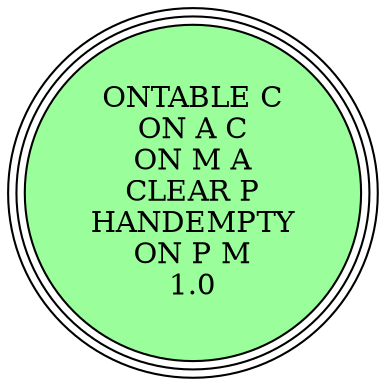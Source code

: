 digraph {
"ONTABLE C\nON A C\nON M A\nCLEAR P\nHANDEMPTY\nON P M\n1.0\n" [shape=circle, style=filled, fillcolor=palegreen1, peripheries=3];
"ONTABLE C\nON A C\nON M A\nCLEAR P\nHANDEMPTY\nON P M\n1.0\n" [shape=circle, style=filled, fillcolor=palegreen1, peripheries=3];
}
